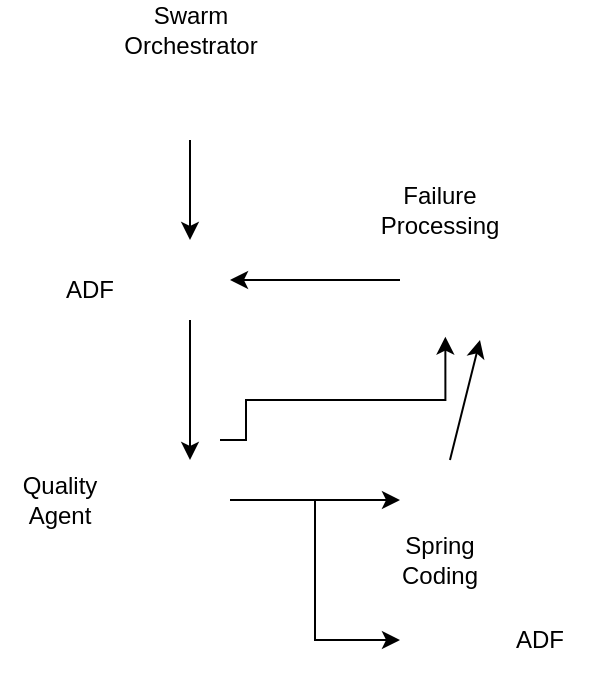 <mxfile version="26.0.11">
  <diagram name="Page-1" id="MVsc1mRsJIDeSkHRstE9">
    <mxGraphModel dx="1106" dy="768" grid="1" gridSize="10" guides="1" tooltips="1" connect="1" arrows="1" fold="1" page="1" pageScale="1" pageWidth="850" pageHeight="1100" math="0" shadow="0">
      <root>
        <mxCell id="0" />
        <mxCell id="1" parent="0" />
        <mxCell id="fQbog1PsTdQPIZ94Ei2H-7" value="" style="edgeStyle=orthogonalEdgeStyle;rounded=0;orthogonalLoop=1;jettySize=auto;html=1;entryX=0.5;entryY=0;entryDx=0;entryDy=0;" parent="1" source="fQbog1PsTdQPIZ94Ei2H-1" target="fQbog1PsTdQPIZ94Ei2H-2" edge="1">
          <mxGeometry relative="1" as="geometry" />
        </mxCell>
        <mxCell id="fQbog1PsTdQPIZ94Ei2H-1" value="" style="shape=image;html=1;verticalAlign=top;verticalLabelPosition=bottom;labelBackgroundColor=#ffffff;imageAspect=0;aspect=fixed;image=https://cdn0.iconfinder.com/data/icons/security-hand-drawn-vol-4-1/52/spy__person__agent__security-128.png" parent="1" vertex="1">
          <mxGeometry x="385" y="230" width="40" height="40" as="geometry" />
        </mxCell>
        <mxCell id="fQbog1PsTdQPIZ94Ei2H-8" value="" style="edgeStyle=orthogonalEdgeStyle;rounded=0;orthogonalLoop=1;jettySize=auto;html=1;" parent="1" source="fQbog1PsTdQPIZ94Ei2H-2" target="fQbog1PsTdQPIZ94Ei2H-3" edge="1">
          <mxGeometry relative="1" as="geometry" />
        </mxCell>
        <mxCell id="fQbog1PsTdQPIZ94Ei2H-11" style="edgeStyle=orthogonalEdgeStyle;rounded=0;orthogonalLoop=1;jettySize=auto;html=1;entryX=0.567;entryY=1.208;entryDx=0;entryDy=0;entryPerimeter=0;" parent="1" target="fQbog1PsTdQPIZ94Ei2H-4" edge="1">
          <mxGeometry relative="1" as="geometry">
            <mxPoint x="420" y="420" as="sourcePoint" />
            <Array as="points">
              <mxPoint x="433" y="400" />
              <mxPoint x="533" y="400" />
            </Array>
          </mxGeometry>
        </mxCell>
        <mxCell id="fQbog1PsTdQPIZ94Ei2H-2" value="" style="shape=image;html=1;verticalAlign=top;verticalLabelPosition=bottom;labelBackgroundColor=#ffffff;imageAspect=0;aspect=fixed;image=https://cdn0.iconfinder.com/data/icons/security-hand-drawn-vol-4-1/52/spy__person__agent__security-128.png" parent="1" vertex="1">
          <mxGeometry x="385" y="320" width="40" height="40" as="geometry" />
        </mxCell>
        <mxCell id="fQbog1PsTdQPIZ94Ei2H-9" value="" style="edgeStyle=orthogonalEdgeStyle;rounded=0;orthogonalLoop=1;jettySize=auto;html=1;" parent="1" source="fQbog1PsTdQPIZ94Ei2H-3" target="fQbog1PsTdQPIZ94Ei2H-5" edge="1">
          <mxGeometry relative="1" as="geometry" />
        </mxCell>
        <mxCell id="fQbog1PsTdQPIZ94Ei2H-10" style="edgeStyle=orthogonalEdgeStyle;rounded=0;orthogonalLoop=1;jettySize=auto;html=1;entryX=0;entryY=0.5;entryDx=0;entryDy=0;" parent="1" source="fQbog1PsTdQPIZ94Ei2H-3" target="fQbog1PsTdQPIZ94Ei2H-6" edge="1">
          <mxGeometry relative="1" as="geometry" />
        </mxCell>
        <mxCell id="fQbog1PsTdQPIZ94Ei2H-3" value="" style="shape=image;html=1;verticalAlign=top;verticalLabelPosition=bottom;labelBackgroundColor=#ffffff;imageAspect=0;aspect=fixed;image=https://cdn0.iconfinder.com/data/icons/security-hand-drawn-vol-4-1/52/spy__person__agent__security-128.png" parent="1" vertex="1">
          <mxGeometry x="385" y="430" width="40" height="40" as="geometry" />
        </mxCell>
        <mxCell id="fQbog1PsTdQPIZ94Ei2H-19" value="" style="edgeStyle=orthogonalEdgeStyle;rounded=0;orthogonalLoop=1;jettySize=auto;html=1;" parent="1" source="fQbog1PsTdQPIZ94Ei2H-4" target="fQbog1PsTdQPIZ94Ei2H-2" edge="1">
          <mxGeometry relative="1" as="geometry" />
        </mxCell>
        <mxCell id="fQbog1PsTdQPIZ94Ei2H-4" value="" style="shape=image;html=1;verticalAlign=top;verticalLabelPosition=bottom;labelBackgroundColor=#ffffff;imageAspect=0;aspect=fixed;image=https://cdn0.iconfinder.com/data/icons/security-hand-drawn-vol-4-1/52/spy__person__agent__security-128.png" parent="1" vertex="1">
          <mxGeometry x="510" y="320" width="40" height="40" as="geometry" />
        </mxCell>
        <mxCell id="KtuLnUf8Onm0D9EmzDOw-2" style="edgeStyle=none;rounded=0;orthogonalLoop=1;jettySize=auto;html=1;" edge="1" parent="1" source="fQbog1PsTdQPIZ94Ei2H-5">
          <mxGeometry relative="1" as="geometry">
            <mxPoint x="550" y="370" as="targetPoint" />
          </mxGeometry>
        </mxCell>
        <mxCell id="fQbog1PsTdQPIZ94Ei2H-5" value="" style="shape=image;html=1;verticalAlign=top;verticalLabelPosition=bottom;labelBackgroundColor=#ffffff;imageAspect=0;aspect=fixed;image=https://cdn0.iconfinder.com/data/icons/security-hand-drawn-vol-4-1/52/spy__person__agent__security-128.png" parent="1" vertex="1">
          <mxGeometry x="510" y="430" width="40" height="40" as="geometry" />
        </mxCell>
        <mxCell id="fQbog1PsTdQPIZ94Ei2H-6" value="" style="shape=image;html=1;verticalAlign=top;verticalLabelPosition=bottom;labelBackgroundColor=#ffffff;imageAspect=0;aspect=fixed;image=https://cdn0.iconfinder.com/data/icons/security-hand-drawn-vol-4-1/52/spy__person__agent__security-128.png" parent="1" vertex="1">
          <mxGeometry x="510" y="500" width="40" height="40" as="geometry" />
        </mxCell>
        <mxCell id="fQbog1PsTdQPIZ94Ei2H-12" value="Swarm Orchestrator" style="text;html=1;align=center;verticalAlign=middle;whiteSpace=wrap;rounded=0;" parent="1" vertex="1">
          <mxGeometry x="357.5" y="200" width="95" height="30" as="geometry" />
        </mxCell>
        <mxCell id="fQbog1PsTdQPIZ94Ei2H-13" value="ADF" style="text;html=1;align=center;verticalAlign=middle;whiteSpace=wrap;rounded=0;" parent="1" vertex="1">
          <mxGeometry x="325" y="330" width="60" height="30" as="geometry" />
        </mxCell>
        <mxCell id="fQbog1PsTdQPIZ94Ei2H-15" value="Quality Agent" style="text;html=1;align=center;verticalAlign=middle;whiteSpace=wrap;rounded=0;" parent="1" vertex="1">
          <mxGeometry x="310" y="435" width="60" height="30" as="geometry" />
        </mxCell>
        <mxCell id="fQbog1PsTdQPIZ94Ei2H-16" value="Spring Coding" style="text;html=1;align=center;verticalAlign=middle;whiteSpace=wrap;rounded=0;" parent="1" vertex="1">
          <mxGeometry x="500" y="465" width="60" height="30" as="geometry" />
        </mxCell>
        <mxCell id="fQbog1PsTdQPIZ94Ei2H-17" value="ADF" style="text;html=1;align=center;verticalAlign=middle;whiteSpace=wrap;rounded=0;" parent="1" vertex="1">
          <mxGeometry x="550" y="505" width="60" height="30" as="geometry" />
        </mxCell>
        <mxCell id="fQbog1PsTdQPIZ94Ei2H-18" value="Failure Processing" style="text;html=1;align=center;verticalAlign=middle;whiteSpace=wrap;rounded=0;" parent="1" vertex="1">
          <mxGeometry x="500" y="290" width="60" height="30" as="geometry" />
        </mxCell>
      </root>
    </mxGraphModel>
  </diagram>
</mxfile>
